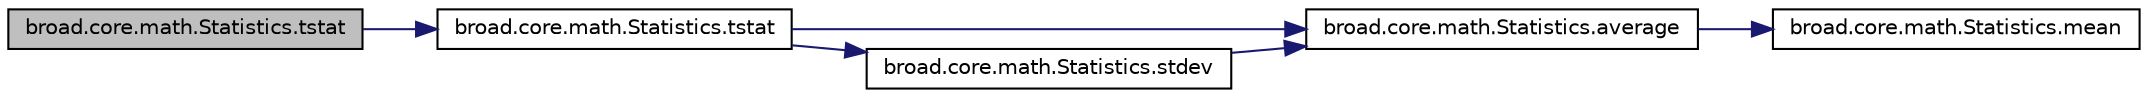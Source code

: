 digraph "broad.core.math.Statistics.tstat"
{
  edge [fontname="Helvetica",fontsize="10",labelfontname="Helvetica",labelfontsize="10"];
  node [fontname="Helvetica",fontsize="10",shape=record];
  rankdir="LR";
  Node1 [label="broad.core.math.Statistics.tstat",height=0.2,width=0.4,color="black", fillcolor="grey75", style="filled" fontcolor="black"];
  Node1 -> Node2 [color="midnightblue",fontsize="10",style="solid"];
  Node2 [label="broad.core.math.Statistics.tstat",height=0.2,width=0.4,color="black", fillcolor="white", style="filled",URL="$classbroad_1_1core_1_1math_1_1_statistics.html#aa04be850e7819ed48cd040f23a3f226b"];
  Node2 -> Node3 [color="midnightblue",fontsize="10",style="solid"];
  Node3 [label="broad.core.math.Statistics.average",height=0.2,width=0.4,color="black", fillcolor="white", style="filled",URL="$classbroad_1_1core_1_1math_1_1_statistics.html#abafc7a9389cb75cda5439655f6a99e32"];
  Node3 -> Node4 [color="midnightblue",fontsize="10",style="solid"];
  Node4 [label="broad.core.math.Statistics.mean",height=0.2,width=0.4,color="black", fillcolor="white", style="filled",URL="$classbroad_1_1core_1_1math_1_1_statistics.html#a6cee05563e8d7390baaf1248fddc8596"];
  Node2 -> Node5 [color="midnightblue",fontsize="10",style="solid"];
  Node5 [label="broad.core.math.Statistics.stdev",height=0.2,width=0.4,color="black", fillcolor="white", style="filled",URL="$classbroad_1_1core_1_1math_1_1_statistics.html#abc4dd8ce6829f120079b83b87a1be301"];
  Node5 -> Node3 [color="midnightblue",fontsize="10",style="solid"];
}
